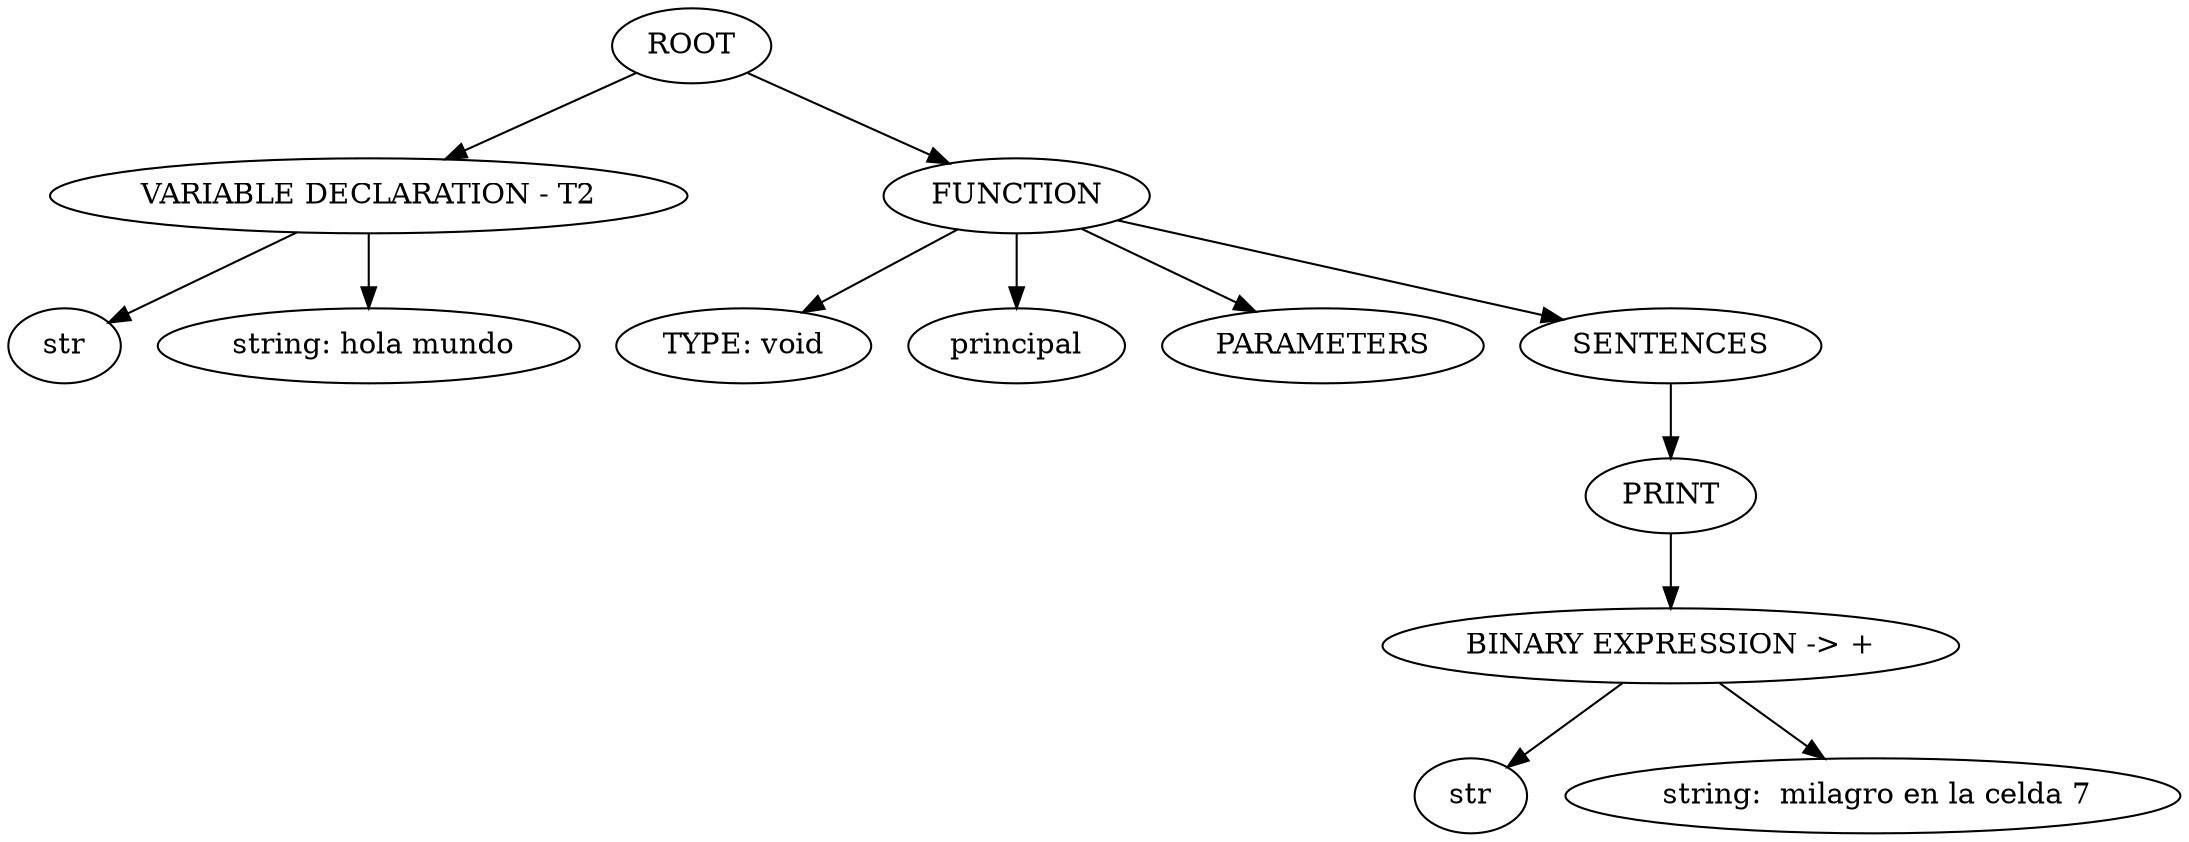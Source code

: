 digraph G{nodo0[label="ROOT"];
Node1[label="VARIABLE DECLARATION - T2"];
nodo0->Node1;
Node2[label="str"];
Node1->Node2;
Node3[label=" string: hola mundo"];
Node1->Node3;
Node4[label="FUNCTION"];
nodo0->Node4;
Node5[label="TYPE: void"];
Node4->Node5;
Node6[label="principal"];
Node4->Node6;
Node7[label="PARAMETERS"];
Node4->Node7;
Node8[label="SENTENCES"];
Node4->Node8;
Node9[label="PRINT"];
Node8->Node9;
Node10[label="BINARY EXPRESSION -> +"];
Node9->Node10;
Node11[label="str"];
Node10->Node11;
Node12[label=" string:  milagro en la celda 7"];
Node10->Node12;
}